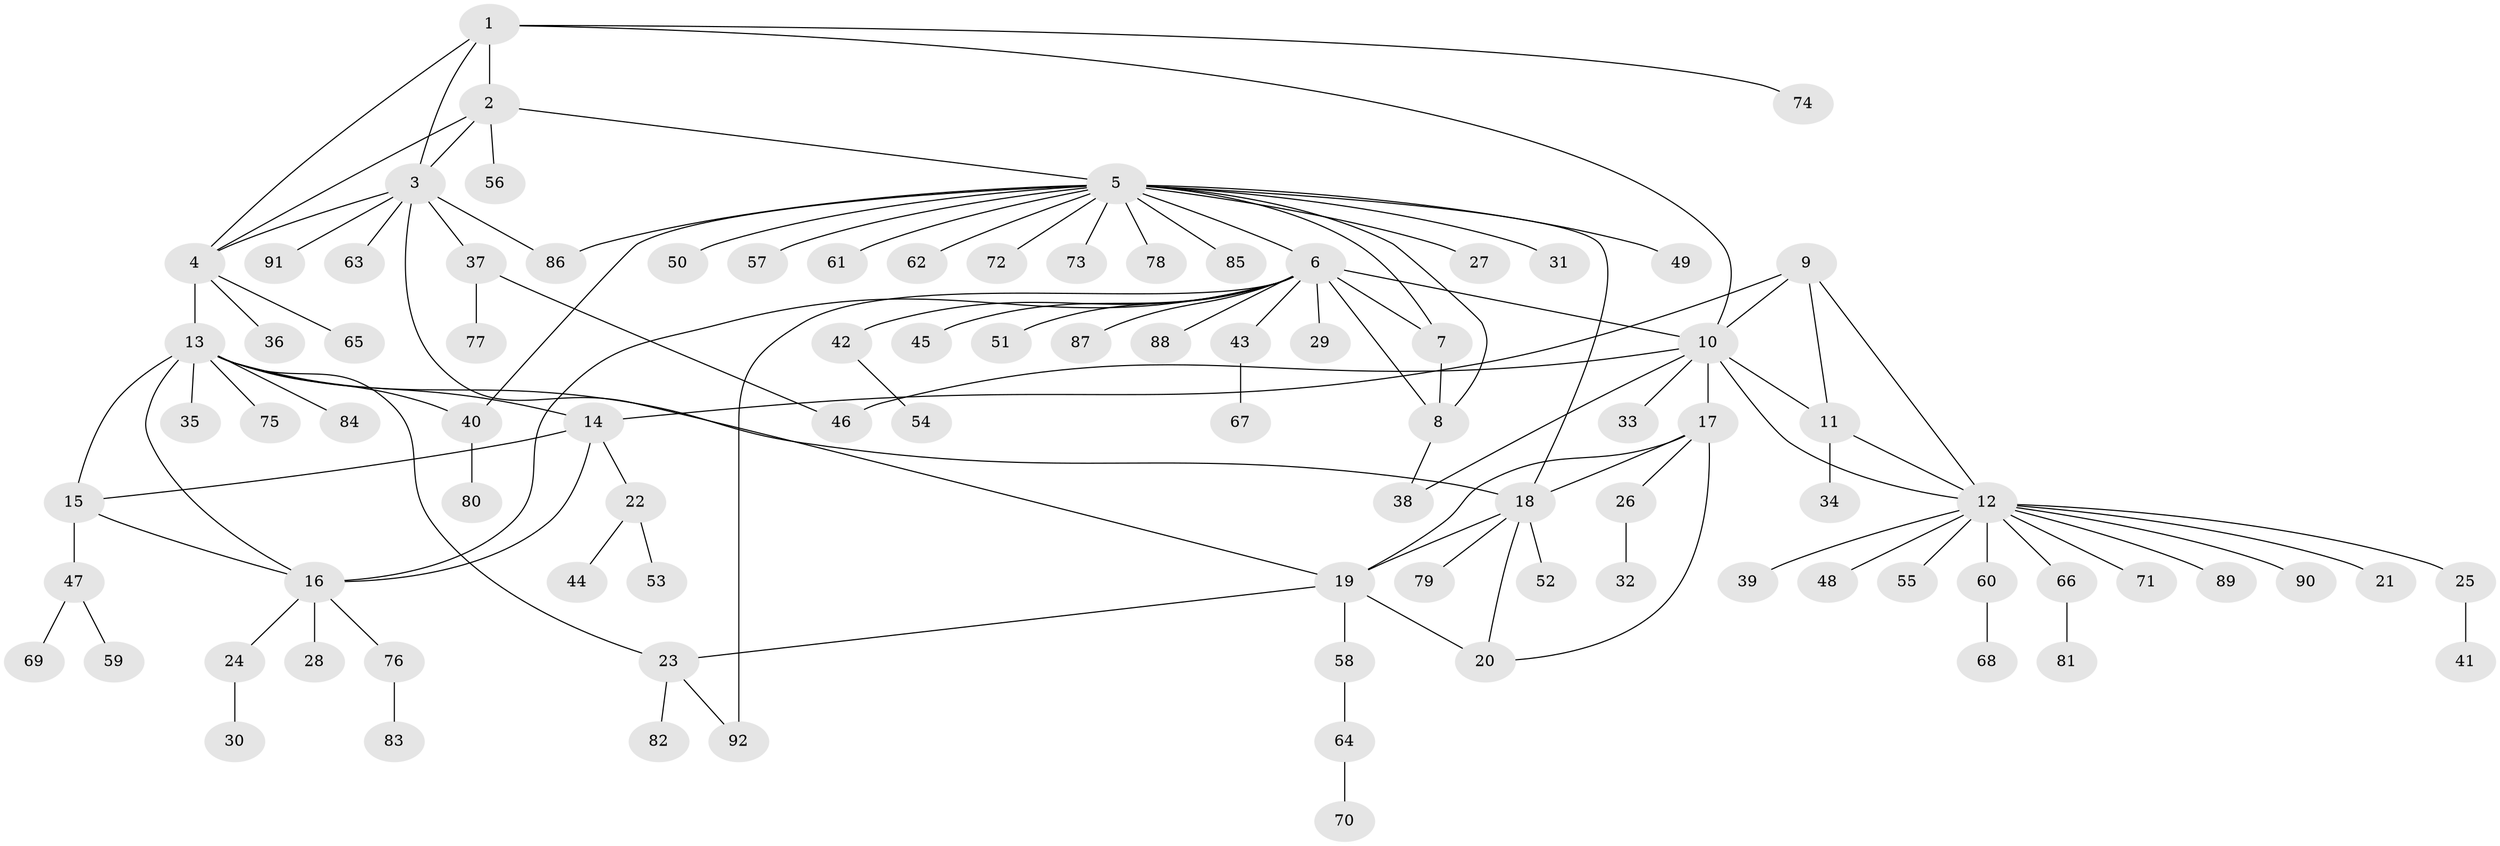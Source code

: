 // Generated by graph-tools (version 1.1) at 2025/16/03/09/25 04:16:08]
// undirected, 92 vertices, 118 edges
graph export_dot {
graph [start="1"]
  node [color=gray90,style=filled];
  1;
  2;
  3;
  4;
  5;
  6;
  7;
  8;
  9;
  10;
  11;
  12;
  13;
  14;
  15;
  16;
  17;
  18;
  19;
  20;
  21;
  22;
  23;
  24;
  25;
  26;
  27;
  28;
  29;
  30;
  31;
  32;
  33;
  34;
  35;
  36;
  37;
  38;
  39;
  40;
  41;
  42;
  43;
  44;
  45;
  46;
  47;
  48;
  49;
  50;
  51;
  52;
  53;
  54;
  55;
  56;
  57;
  58;
  59;
  60;
  61;
  62;
  63;
  64;
  65;
  66;
  67;
  68;
  69;
  70;
  71;
  72;
  73;
  74;
  75;
  76;
  77;
  78;
  79;
  80;
  81;
  82;
  83;
  84;
  85;
  86;
  87;
  88;
  89;
  90;
  91;
  92;
  1 -- 2;
  1 -- 3;
  1 -- 4;
  1 -- 10;
  1 -- 74;
  2 -- 3;
  2 -- 4;
  2 -- 5;
  2 -- 56;
  3 -- 4;
  3 -- 19;
  3 -- 37;
  3 -- 63;
  3 -- 86;
  3 -- 91;
  4 -- 13;
  4 -- 36;
  4 -- 65;
  5 -- 6;
  5 -- 7;
  5 -- 8;
  5 -- 18;
  5 -- 27;
  5 -- 31;
  5 -- 40;
  5 -- 49;
  5 -- 50;
  5 -- 57;
  5 -- 61;
  5 -- 62;
  5 -- 72;
  5 -- 73;
  5 -- 78;
  5 -- 85;
  5 -- 86;
  6 -- 7;
  6 -- 8;
  6 -- 10;
  6 -- 16;
  6 -- 29;
  6 -- 42;
  6 -- 43;
  6 -- 45;
  6 -- 51;
  6 -- 87;
  6 -- 88;
  6 -- 92;
  7 -- 8;
  8 -- 38;
  9 -- 10;
  9 -- 11;
  9 -- 12;
  9 -- 14;
  10 -- 11;
  10 -- 12;
  10 -- 17;
  10 -- 33;
  10 -- 38;
  10 -- 46;
  11 -- 12;
  11 -- 34;
  12 -- 21;
  12 -- 25;
  12 -- 39;
  12 -- 48;
  12 -- 55;
  12 -- 60;
  12 -- 66;
  12 -- 71;
  12 -- 89;
  12 -- 90;
  13 -- 14;
  13 -- 15;
  13 -- 16;
  13 -- 18;
  13 -- 23;
  13 -- 35;
  13 -- 40;
  13 -- 75;
  13 -- 84;
  14 -- 15;
  14 -- 16;
  14 -- 22;
  15 -- 16;
  15 -- 47;
  16 -- 24;
  16 -- 28;
  16 -- 76;
  17 -- 18;
  17 -- 19;
  17 -- 20;
  17 -- 26;
  18 -- 19;
  18 -- 20;
  18 -- 52;
  18 -- 79;
  19 -- 20;
  19 -- 23;
  19 -- 58;
  22 -- 44;
  22 -- 53;
  23 -- 82;
  23 -- 92;
  24 -- 30;
  25 -- 41;
  26 -- 32;
  37 -- 46;
  37 -- 77;
  40 -- 80;
  42 -- 54;
  43 -- 67;
  47 -- 59;
  47 -- 69;
  58 -- 64;
  60 -- 68;
  64 -- 70;
  66 -- 81;
  76 -- 83;
}
